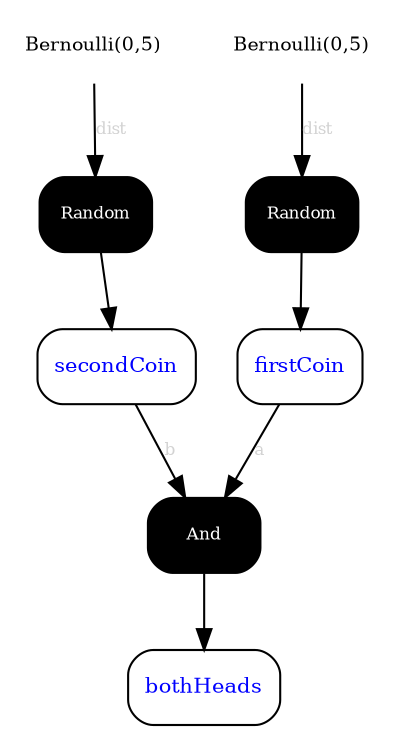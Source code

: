 digraph Model
{
    node [ fontsize=8, style="filled, rounded", fillcolor=transparent ];

    node0 [ label="firstCoin" fontsize="10" fontcolor="#0000FF" shape="box" ];
    node1 [ label="And" fontsize="8" fontcolor="#FFFFFF" fillcolor="#000000" shape="box" ];
    node2 [ label="secondCoin" fontsize="10" fontcolor="#0000FF" shape="box" ];
    node3 [ label="bothHeads" fontsize="10" fontcolor="#0000FF" shape="box" ];
    node4 [ label="Bernoulli(0,5)" fontsize="9" fontcolor="#000000" shape="none" ];
    node5 [ label="Random" fontsize="8" fontcolor="#FFFFFF" fillcolor="#000000" shape="box" ];
    node6 [ label="Bernoulli(0,5)" fontsize="9" fontcolor="#000000" shape="none" ];
    node7 [ label="Random" fontsize="8" fontcolor="#FFFFFF" fillcolor="#000000" shape="box" ];

    node0 -> node1 [ label="a" fontsize="8" fontcolor="#D3D3D3" arrowtail="none" ];
    node2 -> node1 [ label="b" fontsize="8" fontcolor="#D3D3D3" arrowtail="none" ];
    node1 -> node3 [ label="" fontsize="8" fontcolor="#D3D3D3" arrowtail="none" ];
    node4 -> node5 [ label="dist" fontsize="8" fontcolor="#D3D3D3" arrowtail="none" ];
    node5 -> node2 [ label="" fontsize="8" fontcolor="#D3D3D3" arrowtail="none" ];
    node6 -> node7 [ label="dist" fontsize="8" fontcolor="#D3D3D3" arrowtail="none" ];
    node7 -> node0 [ label="" fontsize="8" fontcolor="#D3D3D3" arrowtail="none" ];
}
